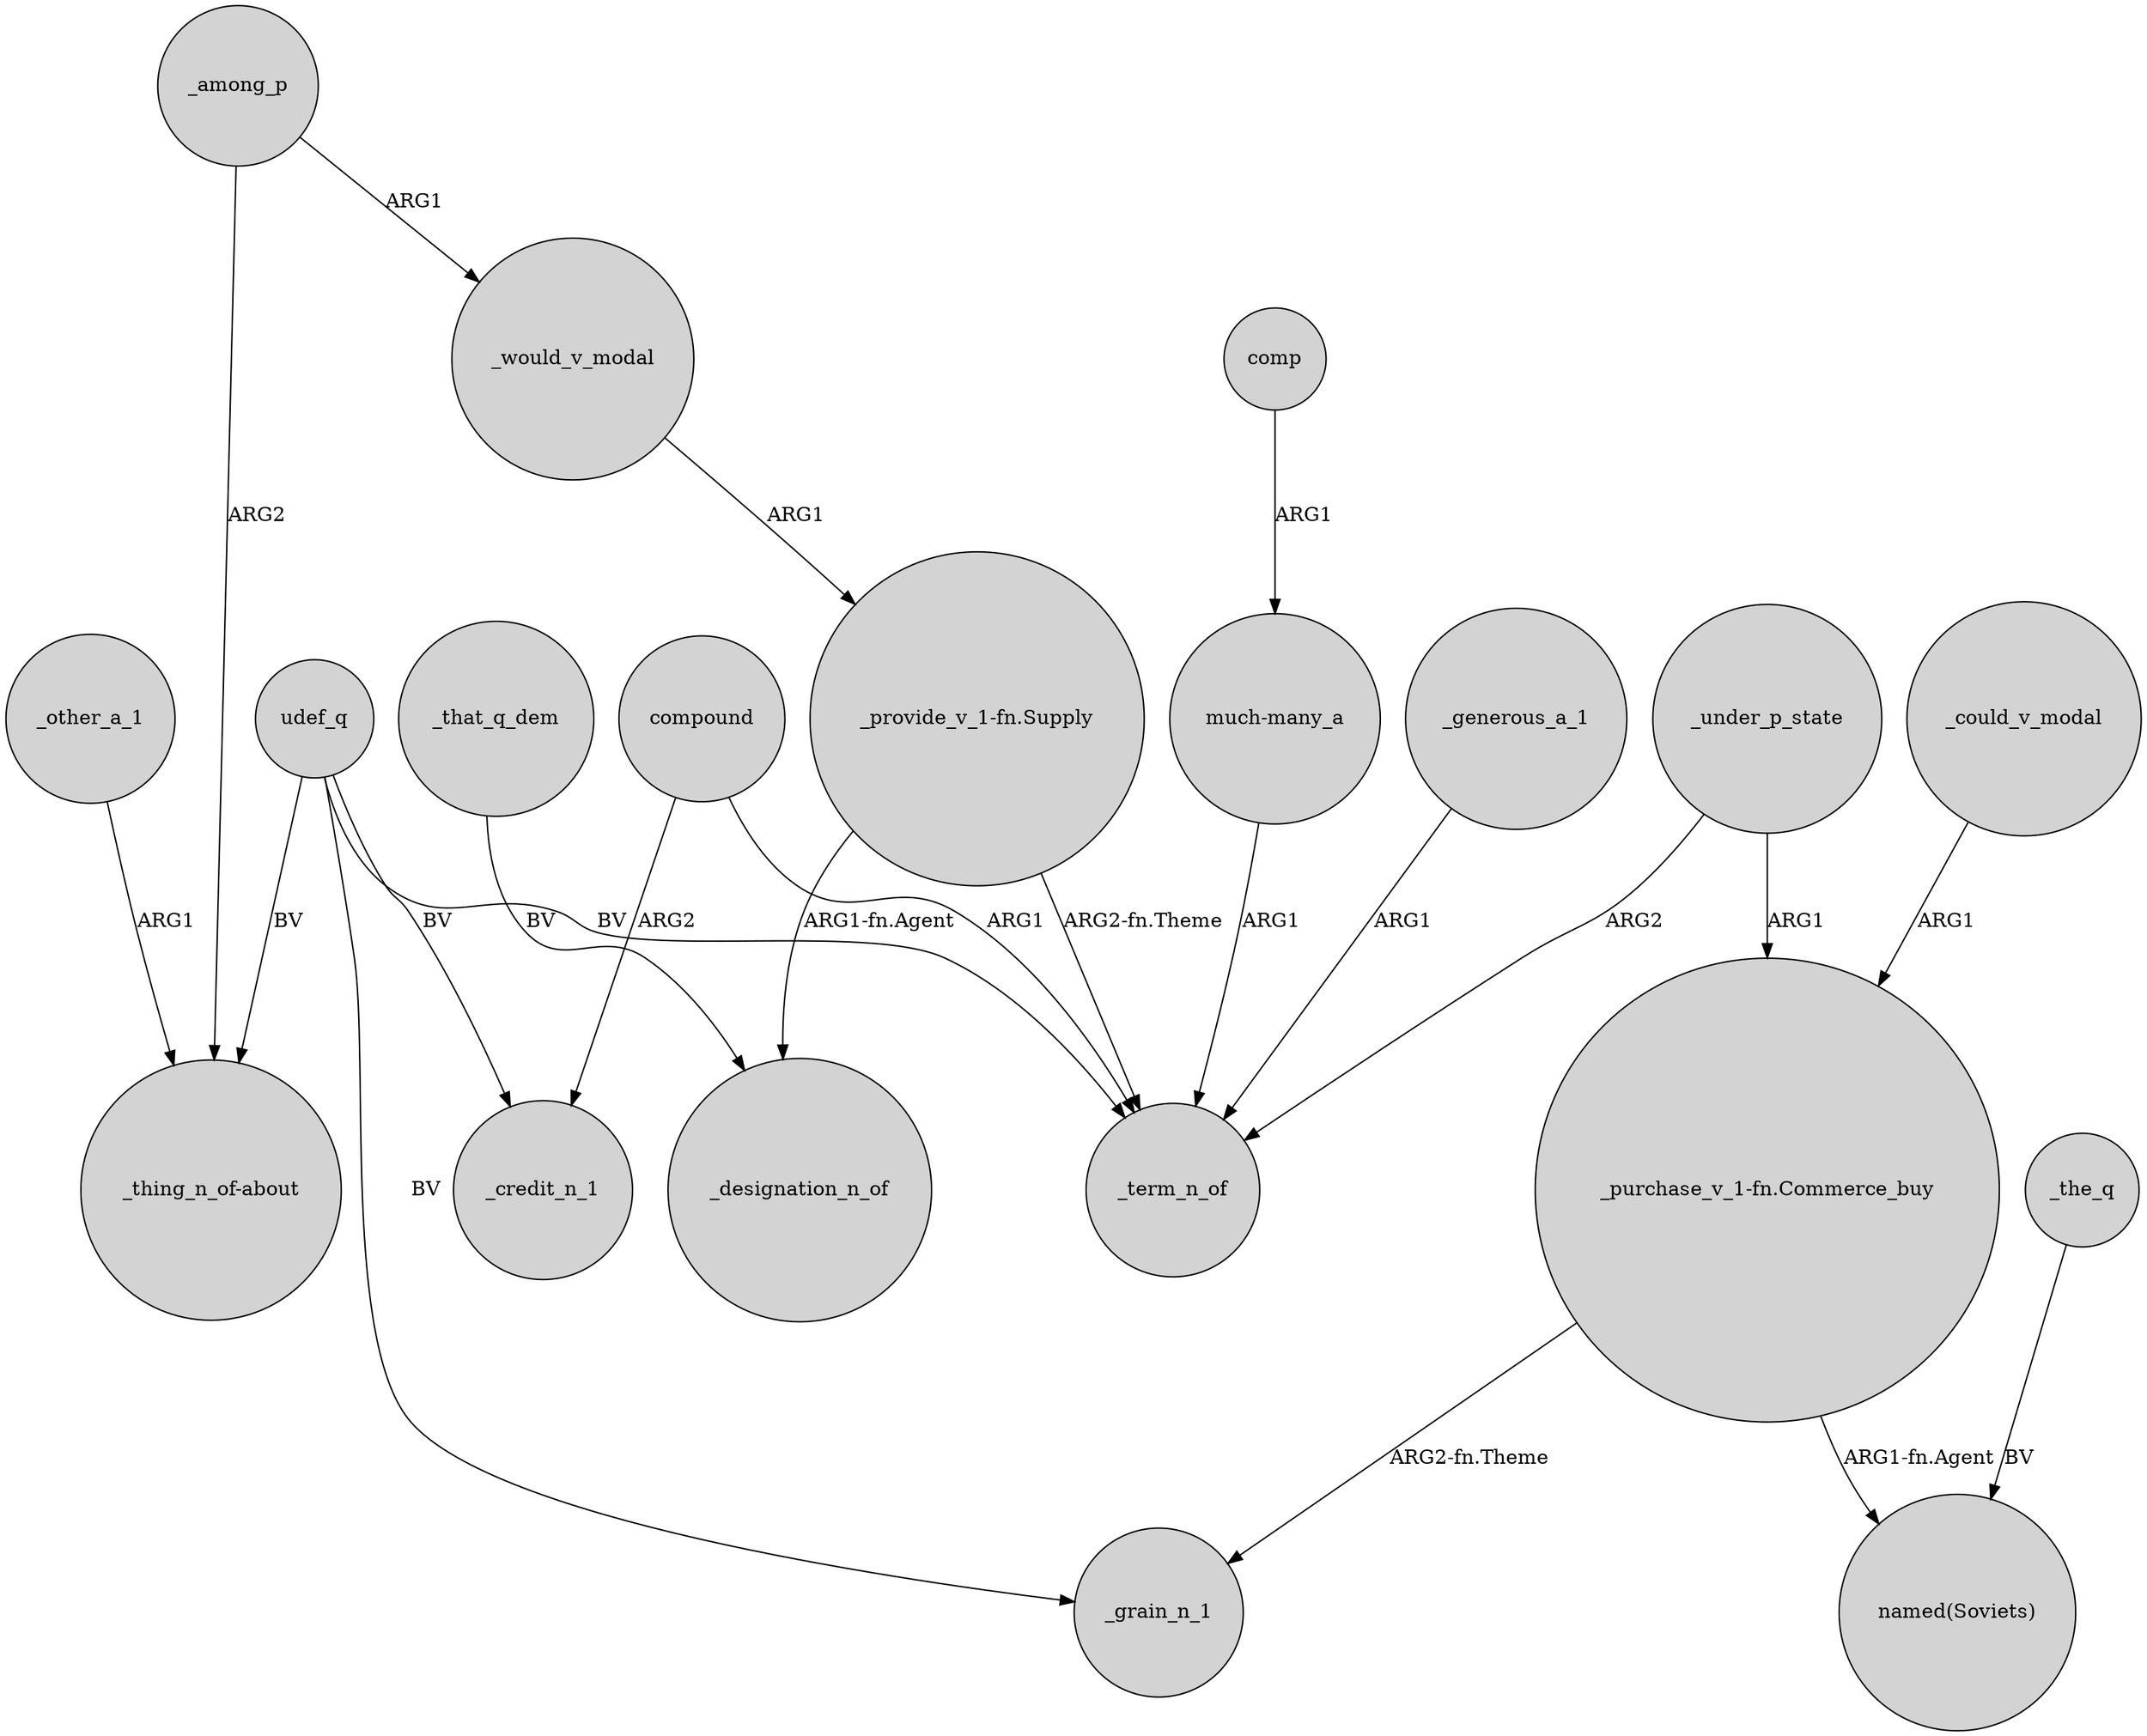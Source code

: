 digraph {
	node [shape=circle style=filled]
	compound -> _term_n_of [label=ARG1]
	udef_q -> "_thing_n_of-about" [label=BV]
	"_purchase_v_1-fn.Commerce_buy" -> "named(Soviets)" [label="ARG1-fn.Agent"]
	"much-many_a" -> _term_n_of [label=ARG1]
	udef_q -> _credit_n_1 [label=BV]
	compound -> _credit_n_1 [label=ARG2]
	_among_p -> "_thing_n_of-about" [label=ARG2]
	_under_p_state -> "_purchase_v_1-fn.Commerce_buy" [label=ARG1]
	"_purchase_v_1-fn.Commerce_buy" -> _grain_n_1 [label="ARG2-fn.Theme"]
	_would_v_modal -> "_provide_v_1-fn.Supply" [label=ARG1]
	"_provide_v_1-fn.Supply" -> _designation_n_of [label="ARG1-fn.Agent"]
	_that_q_dem -> _designation_n_of [label=BV]
	_under_p_state -> _term_n_of [label=ARG2]
	udef_q -> _grain_n_1 [label=BV]
	_other_a_1 -> "_thing_n_of-about" [label=ARG1]
	_the_q -> "named(Soviets)" [label=BV]
	_could_v_modal -> "_purchase_v_1-fn.Commerce_buy" [label=ARG1]
	comp -> "much-many_a" [label=ARG1]
	udef_q -> _term_n_of [label=BV]
	_generous_a_1 -> _term_n_of [label=ARG1]
	"_provide_v_1-fn.Supply" -> _term_n_of [label="ARG2-fn.Theme"]
	_among_p -> _would_v_modal [label=ARG1]
}
